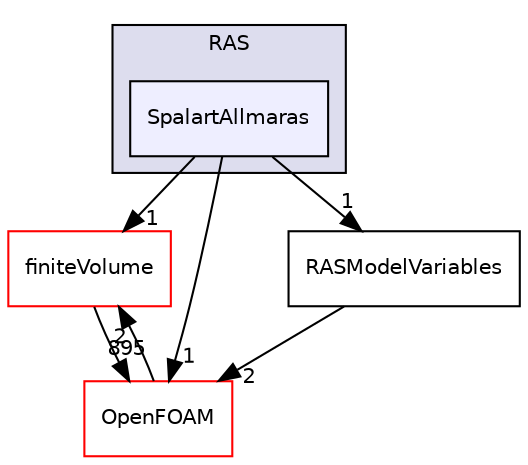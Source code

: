 digraph "src/optimisation/adjointOptimisation/adjoint/turbulenceModels/turbulenceModelVariables/RAS/SpalartAllmaras" {
  bgcolor=transparent;
  compound=true
  node [ fontsize="10", fontname="Helvetica"];
  edge [ labelfontsize="10", labelfontname="Helvetica"];
  subgraph clusterdir_0d3b4d17d2476179137ac5a7e531956f {
    graph [ bgcolor="#ddddee", pencolor="black", label="RAS" fontname="Helvetica", fontsize="10", URL="dir_0d3b4d17d2476179137ac5a7e531956f.html"]
  dir_ccb1d057d5058a40987146ce8d2abdf8 [shape=box, label="SpalartAllmaras", style="filled", fillcolor="#eeeeff", pencolor="black", URL="dir_ccb1d057d5058a40987146ce8d2abdf8.html"];
  }
  dir_9bd15774b555cf7259a6fa18f99fe99b [shape=box label="finiteVolume" color="red" URL="dir_9bd15774b555cf7259a6fa18f99fe99b.html"];
  dir_c5473ff19b20e6ec4dfe5c310b3778a8 [shape=box label="OpenFOAM" color="red" URL="dir_c5473ff19b20e6ec4dfe5c310b3778a8.html"];
  dir_d55bae0624b7e279cf321094a044bdb3 [shape=box label="RASModelVariables" URL="dir_d55bae0624b7e279cf321094a044bdb3.html"];
  dir_9bd15774b555cf7259a6fa18f99fe99b->dir_c5473ff19b20e6ec4dfe5c310b3778a8 [headlabel="895", labeldistance=1.5 headhref="dir_000814_002151.html"];
  dir_ccb1d057d5058a40987146ce8d2abdf8->dir_9bd15774b555cf7259a6fa18f99fe99b [headlabel="1", labeldistance=1.5 headhref="dir_002942_000814.html"];
  dir_ccb1d057d5058a40987146ce8d2abdf8->dir_c5473ff19b20e6ec4dfe5c310b3778a8 [headlabel="1", labeldistance=1.5 headhref="dir_002942_002151.html"];
  dir_ccb1d057d5058a40987146ce8d2abdf8->dir_d55bae0624b7e279cf321094a044bdb3 [headlabel="1", labeldistance=1.5 headhref="dir_002942_002941.html"];
  dir_c5473ff19b20e6ec4dfe5c310b3778a8->dir_9bd15774b555cf7259a6fa18f99fe99b [headlabel="2", labeldistance=1.5 headhref="dir_002151_000814.html"];
  dir_d55bae0624b7e279cf321094a044bdb3->dir_c5473ff19b20e6ec4dfe5c310b3778a8 [headlabel="2", labeldistance=1.5 headhref="dir_002941_002151.html"];
}
